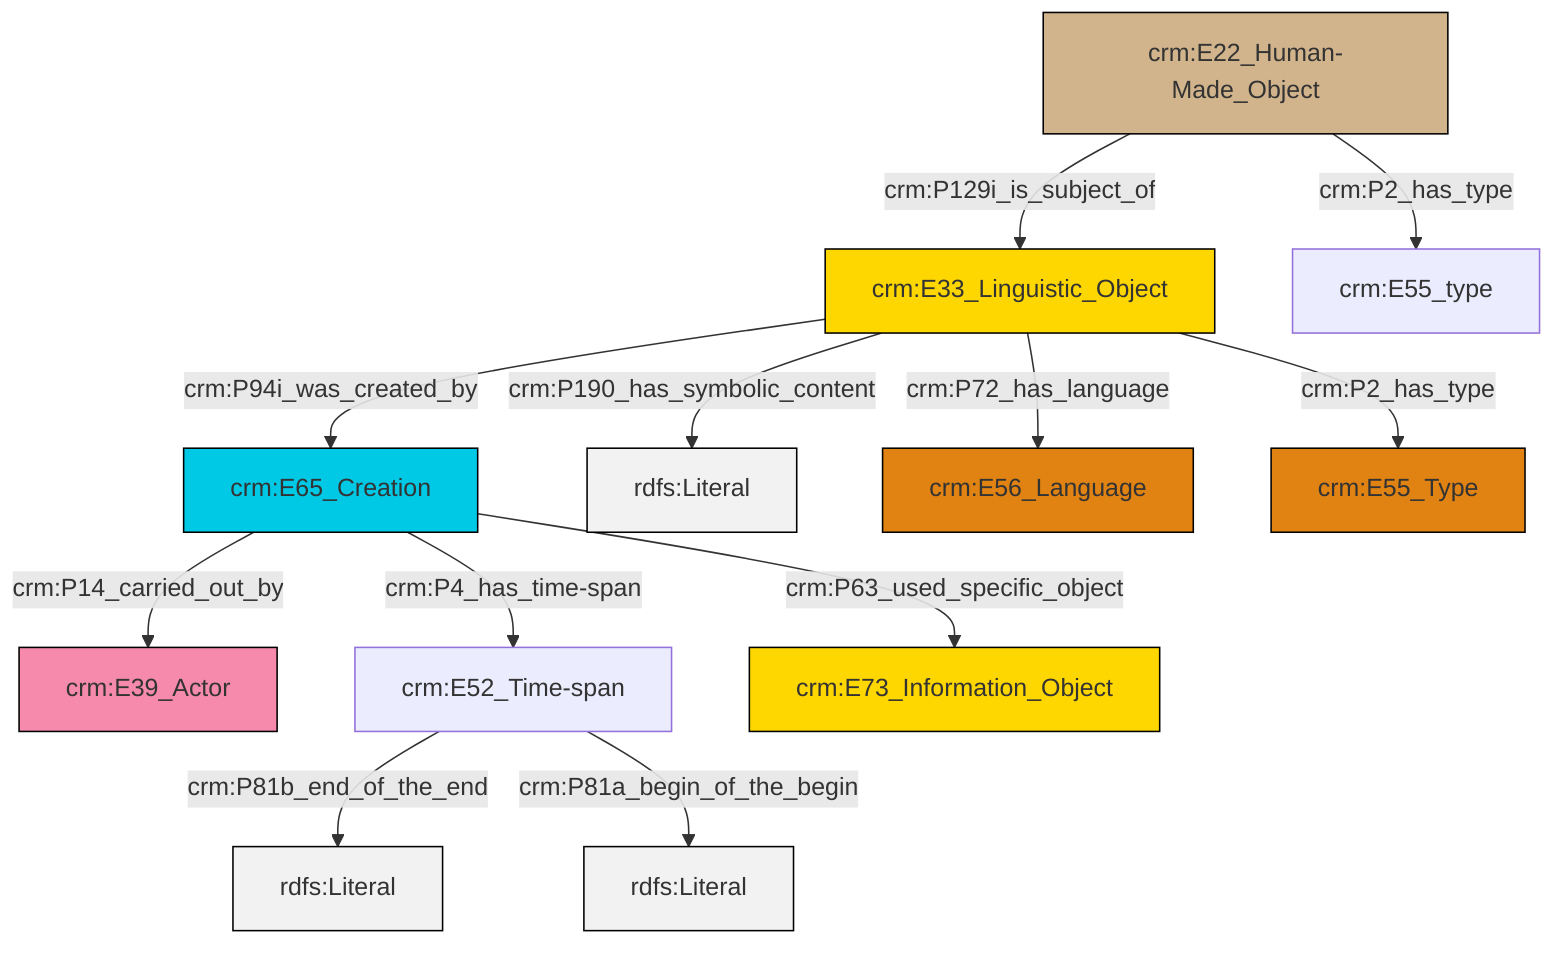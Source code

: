 graph TD
classDef Literal fill:#f2f2f2,stroke:#000000;
classDef CRM_Entity fill:#FFFFFF,stroke:#000000;
classDef Temporal_Entity fill:#00C9E6, stroke:#000000;
classDef Type fill:#E18312, stroke:#000000;
classDef Time-Span fill:#2C9C91, stroke:#000000;
classDef Appellation fill:#FFEB7F, stroke:#000000;
classDef Place fill:#008836, stroke:#000000;
classDef Persistent_Item fill:#B266B2, stroke:#000000;
classDef Conceptual_Object fill:#FFD700, stroke:#000000;
classDef Physical_Thing fill:#D2B48C, stroke:#000000;
classDef Actor fill:#f58aad, stroke:#000000;
classDef PC_Classes fill:#4ce600, stroke:#000000;
classDef Multi fill:#cccccc,stroke:#000000;

2["crm:E65_Creation"]:::Temporal_Entity -->|crm:P14_carried_out_by| 3["crm:E39_Actor"]:::Actor
5["crm:E33_Linguistic_Object"]:::Conceptual_Object -->|crm:P190_has_symbolic_content| 6[rdfs:Literal]:::Literal
0["crm:E22_Human-Made_Object"]:::Physical_Thing -->|crm:P129i_is_subject_of| 5["crm:E33_Linguistic_Object"]:::Conceptual_Object
5["crm:E33_Linguistic_Object"]:::Conceptual_Object -->|crm:P2_has_type| 11["crm:E55_Type"]:::Type
0["crm:E22_Human-Made_Object"]:::Physical_Thing -->|crm:P2_has_type| 7["crm:E55_type"]:::Default
2["crm:E65_Creation"]:::Temporal_Entity -->|crm:P4_has_time-span| 15["crm:E52_Time-span"]:::Default
2["crm:E65_Creation"]:::Temporal_Entity -->|crm:P63_used_specific_object| 16["crm:E73_Information_Object"]:::Conceptual_Object
5["crm:E33_Linguistic_Object"]:::Conceptual_Object -->|crm:P94i_was_created_by| 2["crm:E65_Creation"]:::Temporal_Entity
15["crm:E52_Time-span"]:::Default -->|crm:P81b_end_of_the_end| 19[rdfs:Literal]:::Literal
5["crm:E33_Linguistic_Object"]:::Conceptual_Object -->|crm:P72_has_language| 9["crm:E56_Language"]:::Type
15["crm:E52_Time-span"]:::Default -->|crm:P81a_begin_of_the_begin| 20[rdfs:Literal]:::Literal